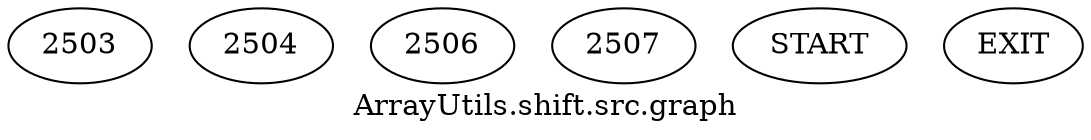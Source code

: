/* --------------------------------------------------- */
/* Generated by Dr. Garbage Control Flow Graph Factory */
/* http://www.drgarbage.com                            */
/* Version: 4.5.0.201508311741                         */
/* Retrieved on: 2020-01-06 13:31:33.439               */
/* --------------------------------------------------- */
digraph "ArrayUtils.shift.src.graph" {
 graph [label="ArrayUtils.shift.src.graph"];
 2 [label="2503" ]
 3 [label="2504" ]
 4 [label="2506" ]
 5 [label="2507" ]
 6 [label="START" ]
 7 [label="EXIT" ]
 6  2
 2  3
 2  4
 3  7
 4  7
}
